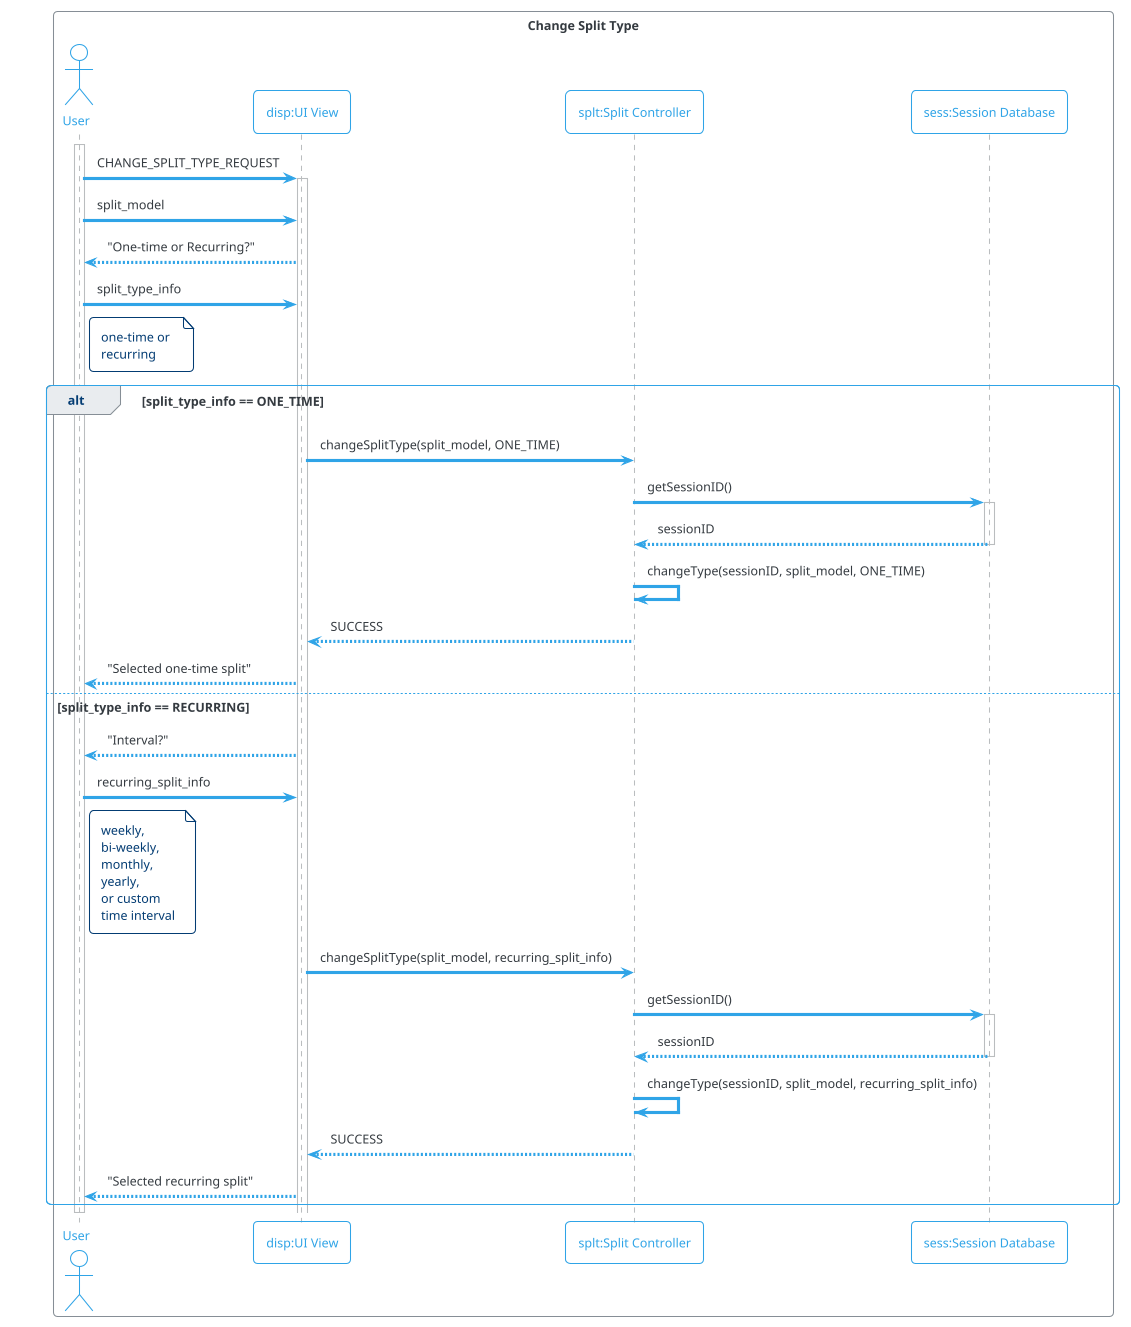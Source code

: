 @startuml
!theme cerulean-outline
box "Change Split Type"
actor "User" as user
participant "disp:UI View" as disp
participant "splt:Split Controller" as splt
participant "sess:Session Database" as sess
end box
activate user
user -> disp ++ : CHANGE_SPLIT_TYPE_REQUEST
user -> disp : split_model
disp --> user : "One-time or Recurring?"
user -> disp : split_type_info
note right of user
  one-time or 
  recurring
end note
alt split_type_info == ONE_TIME
  disp -> splt : changeSplitType(split_model, ONE_TIME)
  splt -> sess ++ : getSessionID()
  sess --> splt -- : sessionID
  splt -> splt : changeType(sessionID, split_model, ONE_TIME)
  splt --> disp : SUCCESS
  disp --> user : "Selected one-time split"
else split_type_info == RECURRING
  disp --> user : "Interval?"
  user -> disp : recurring_split_info
  note right of user
    weekly,
    bi-weekly,
    monthly,
    yearly,
    or custom
    time interval
  end note
  disp -> splt : changeSplitType(split_model, recurring_split_info)
  splt -> sess ++ : getSessionID()
  sess --> splt -- : sessionID
  splt -> splt : changeType(sessionID, split_model, recurring_split_info)
  splt --> disp : SUCCESS
  disp --> user : "Selected recurring split"
end
deactivate user
@enduml